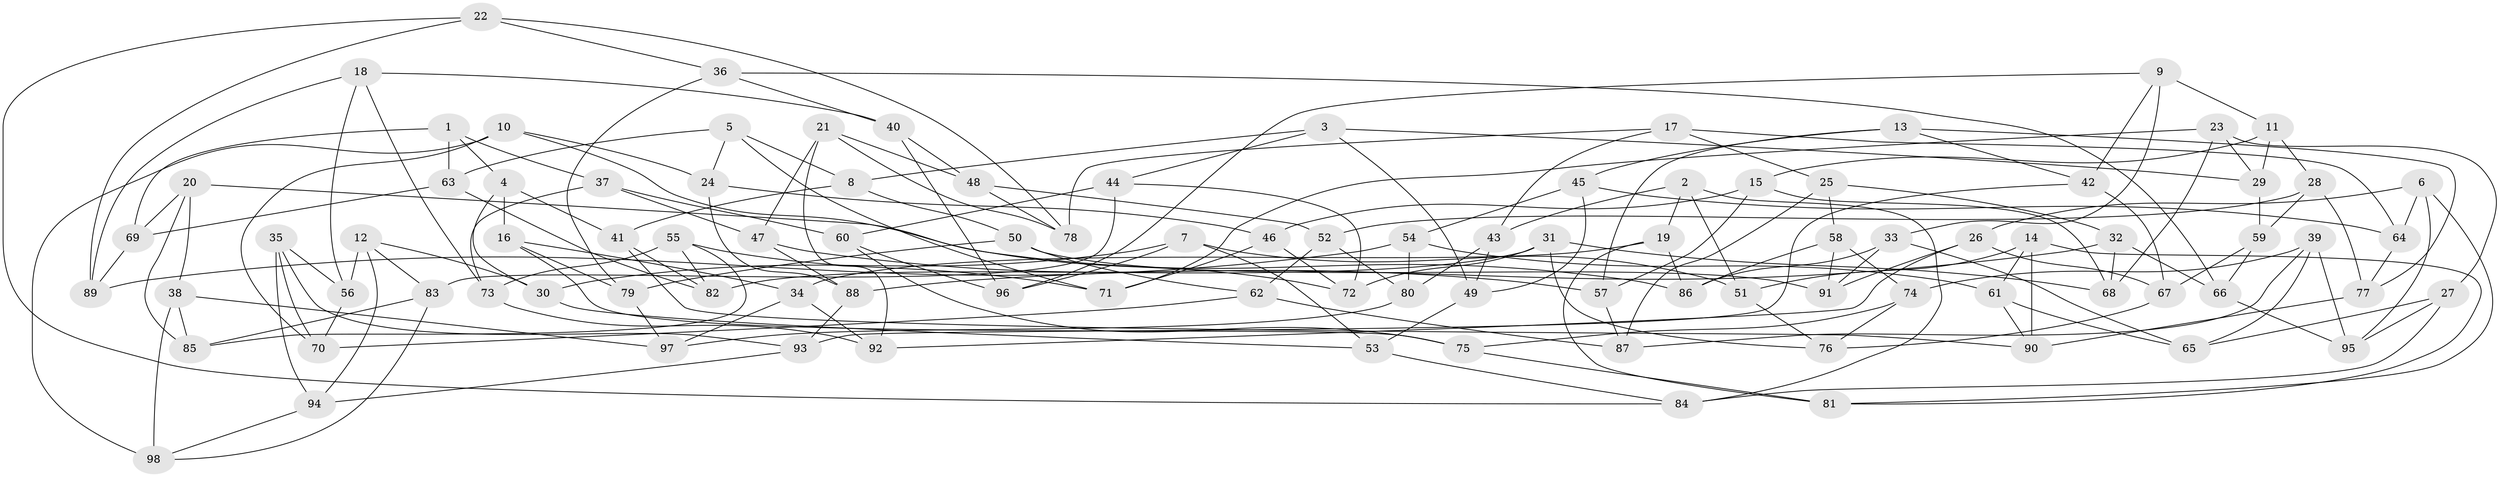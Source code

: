 // Generated by graph-tools (version 1.1) at 2025/38/03/09/25 02:38:17]
// undirected, 98 vertices, 196 edges
graph export_dot {
graph [start="1"]
  node [color=gray90,style=filled];
  1;
  2;
  3;
  4;
  5;
  6;
  7;
  8;
  9;
  10;
  11;
  12;
  13;
  14;
  15;
  16;
  17;
  18;
  19;
  20;
  21;
  22;
  23;
  24;
  25;
  26;
  27;
  28;
  29;
  30;
  31;
  32;
  33;
  34;
  35;
  36;
  37;
  38;
  39;
  40;
  41;
  42;
  43;
  44;
  45;
  46;
  47;
  48;
  49;
  50;
  51;
  52;
  53;
  54;
  55;
  56;
  57;
  58;
  59;
  60;
  61;
  62;
  63;
  64;
  65;
  66;
  67;
  68;
  69;
  70;
  71;
  72;
  73;
  74;
  75;
  76;
  77;
  78;
  79;
  80;
  81;
  82;
  83;
  84;
  85;
  86;
  87;
  88;
  89;
  90;
  91;
  92;
  93;
  94;
  95;
  96;
  97;
  98;
  1 -- 63;
  1 -- 37;
  1 -- 4;
  1 -- 69;
  2 -- 19;
  2 -- 43;
  2 -- 51;
  2 -- 84;
  3 -- 8;
  3 -- 44;
  3 -- 29;
  3 -- 49;
  4 -- 16;
  4 -- 41;
  4 -- 30;
  5 -- 71;
  5 -- 24;
  5 -- 63;
  5 -- 8;
  6 -- 26;
  6 -- 95;
  6 -- 81;
  6 -- 64;
  7 -- 51;
  7 -- 30;
  7 -- 96;
  7 -- 53;
  8 -- 50;
  8 -- 41;
  9 -- 96;
  9 -- 11;
  9 -- 33;
  9 -- 42;
  10 -- 72;
  10 -- 70;
  10 -- 24;
  10 -- 98;
  11 -- 29;
  11 -- 15;
  11 -- 28;
  12 -- 56;
  12 -- 30;
  12 -- 83;
  12 -- 94;
  13 -- 45;
  13 -- 42;
  13 -- 57;
  13 -- 77;
  14 -- 51;
  14 -- 61;
  14 -- 81;
  14 -- 90;
  15 -- 46;
  15 -- 57;
  15 -- 68;
  16 -- 34;
  16 -- 75;
  16 -- 79;
  17 -- 25;
  17 -- 43;
  17 -- 64;
  17 -- 78;
  18 -- 40;
  18 -- 89;
  18 -- 56;
  18 -- 73;
  19 -- 86;
  19 -- 81;
  19 -- 34;
  20 -- 69;
  20 -- 38;
  20 -- 86;
  20 -- 85;
  21 -- 92;
  21 -- 47;
  21 -- 48;
  21 -- 78;
  22 -- 78;
  22 -- 84;
  22 -- 89;
  22 -- 36;
  23 -- 27;
  23 -- 68;
  23 -- 71;
  23 -- 29;
  24 -- 88;
  24 -- 46;
  25 -- 32;
  25 -- 58;
  25 -- 87;
  26 -- 67;
  26 -- 92;
  26 -- 91;
  27 -- 65;
  27 -- 95;
  27 -- 84;
  28 -- 77;
  28 -- 59;
  28 -- 52;
  29 -- 59;
  30 -- 53;
  31 -- 82;
  31 -- 76;
  31 -- 68;
  31 -- 72;
  32 -- 66;
  32 -- 68;
  32 -- 88;
  33 -- 91;
  33 -- 65;
  33 -- 86;
  34 -- 97;
  34 -- 92;
  35 -- 70;
  35 -- 93;
  35 -- 94;
  35 -- 56;
  36 -- 40;
  36 -- 79;
  36 -- 66;
  37 -- 60;
  37 -- 47;
  37 -- 73;
  38 -- 98;
  38 -- 85;
  38 -- 97;
  39 -- 65;
  39 -- 74;
  39 -- 87;
  39 -- 95;
  40 -- 48;
  40 -- 96;
  41 -- 90;
  41 -- 82;
  42 -- 93;
  42 -- 67;
  43 -- 80;
  43 -- 49;
  44 -- 72;
  44 -- 60;
  44 -- 83;
  45 -- 54;
  45 -- 49;
  45 -- 64;
  46 -- 72;
  46 -- 71;
  47 -- 88;
  47 -- 57;
  48 -- 52;
  48 -- 78;
  49 -- 53;
  50 -- 91;
  50 -- 79;
  50 -- 62;
  51 -- 76;
  52 -- 62;
  52 -- 80;
  53 -- 84;
  54 -- 89;
  54 -- 80;
  54 -- 61;
  55 -- 73;
  55 -- 82;
  55 -- 85;
  55 -- 71;
  56 -- 70;
  57 -- 87;
  58 -- 74;
  58 -- 86;
  58 -- 91;
  59 -- 67;
  59 -- 66;
  60 -- 96;
  60 -- 75;
  61 -- 65;
  61 -- 90;
  62 -- 87;
  62 -- 70;
  63 -- 82;
  63 -- 69;
  64 -- 77;
  66 -- 95;
  67 -- 76;
  69 -- 89;
  73 -- 92;
  74 -- 76;
  74 -- 75;
  75 -- 81;
  77 -- 90;
  79 -- 97;
  80 -- 97;
  83 -- 85;
  83 -- 98;
  88 -- 93;
  93 -- 94;
  94 -- 98;
}
